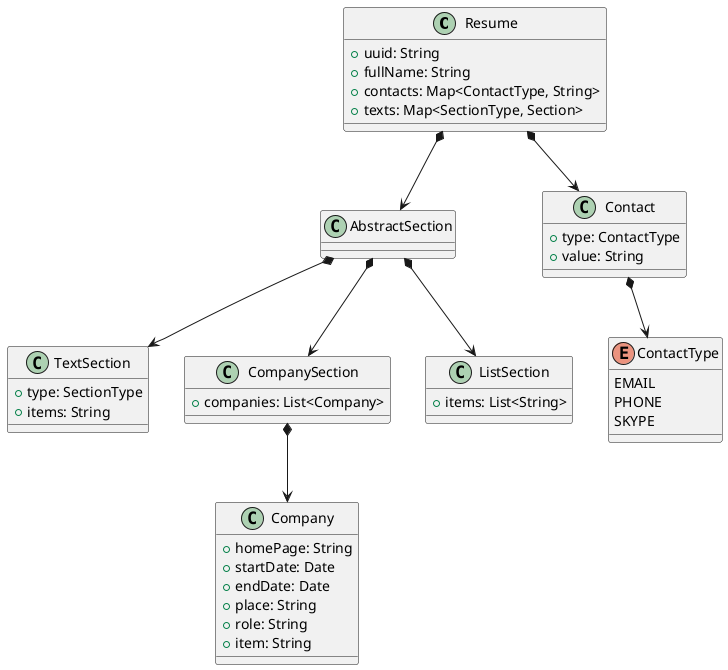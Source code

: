 @startuml

class Resume {
   + uuid: String
   + fullName: String
   + contacts: Map<ContactType, String>
   + texts: Map<SectionType, Section>
}

class AbstractSection {}


 class Contact {
         +type: ContactType
         +value: String
           }

enum ContactType {
    EMAIL
    PHONE
    SKYPE
}

class TextSection {
        +type: SectionType
        +items: String
        }

class CompanySection {

   + companies: List<Company>

}

class Company {
    +homePage: String
    +startDate: Date
    +endDate: Date
    +place: String
    +role: String
    +item: String
}

class ListSection {
   +items: List<String>
}



Resume *--> AbstractSection
Resume *--> Contact
Contact *--> ContactType

AbstractSection *--> TextSection
AbstractSection *--> CompanySection
AbstractSection *--> ListSection
CompanySection *--> Company
@enduml